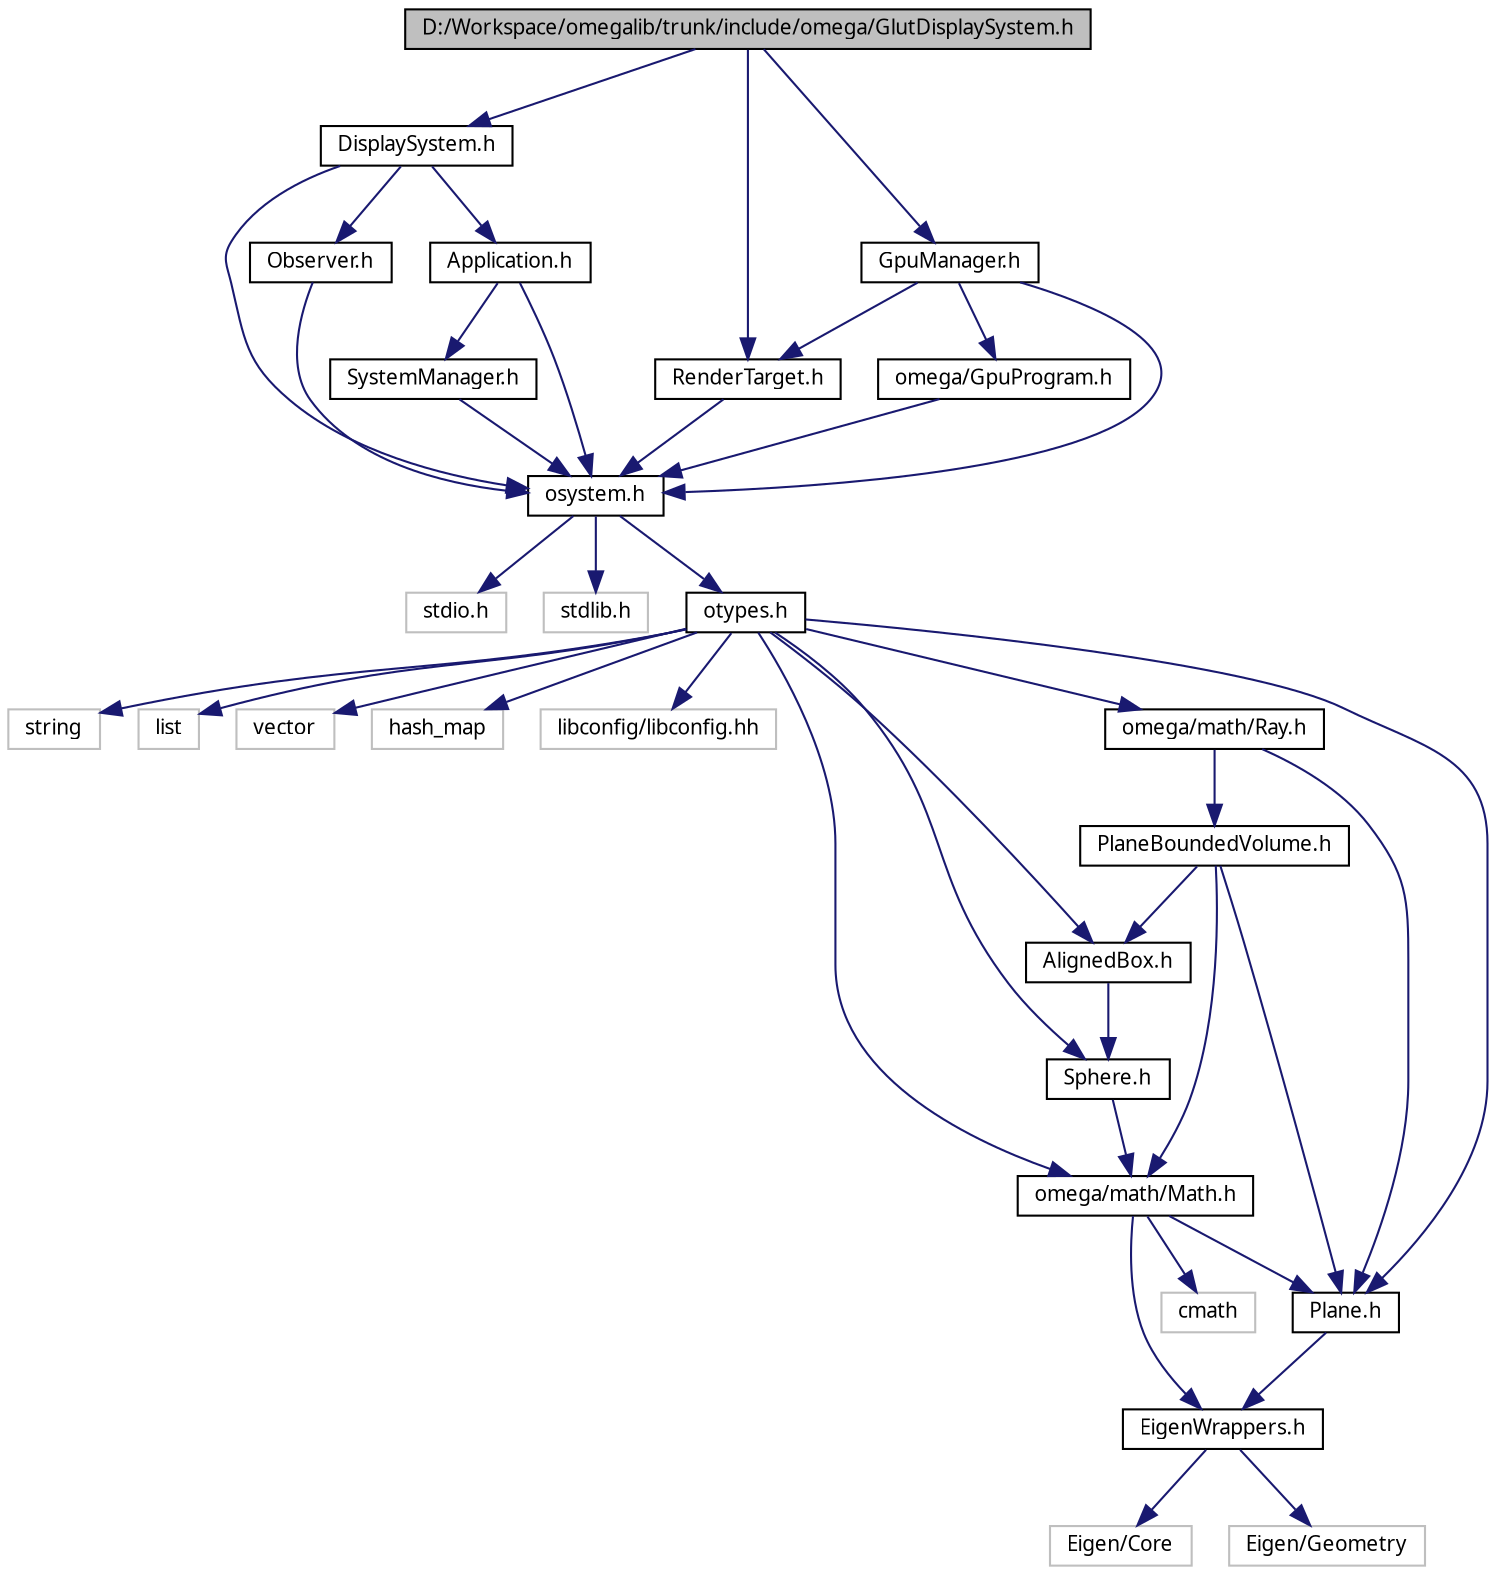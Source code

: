 digraph G
{
  bgcolor="transparent";
  edge [fontname="FreeSans.ttf",fontsize="10",labelfontname="FreeSans.ttf",labelfontsize="10"];
  node [fontname="FreeSans.ttf",fontsize="10",shape=record];
  Node1 [label="D:/Workspace/omegalib/trunk/include/omega/GlutDisplaySystem.h",height=0.2,width=0.4,color="black", fillcolor="grey75", style="filled" fontcolor="black"];
  Node1 -> Node2 [color="midnightblue",fontsize="10",style="solid",fontname="FreeSans.ttf"];
  Node2 [label="DisplaySystem.h",height=0.2,width=0.4,color="black",URL="$_display_system_8h.html"];
  Node2 -> Node3 [color="midnightblue",fontsize="10",style="solid",fontname="FreeSans.ttf"];
  Node3 [label="osystem.h",height=0.2,width=0.4,color="black",URL="$osystem_8h.html"];
  Node3 -> Node4 [color="midnightblue",fontsize="10",style="solid",fontname="FreeSans.ttf"];
  Node4 [label="stdio.h",height=0.2,width=0.4,color="grey75"];
  Node3 -> Node5 [color="midnightblue",fontsize="10",style="solid",fontname="FreeSans.ttf"];
  Node5 [label="stdlib.h",height=0.2,width=0.4,color="grey75"];
  Node3 -> Node6 [color="midnightblue",fontsize="10",style="solid",fontname="FreeSans.ttf"];
  Node6 [label="otypes.h",height=0.2,width=0.4,color="black",URL="$otypes_8h.html"];
  Node6 -> Node7 [color="midnightblue",fontsize="10",style="solid",fontname="FreeSans.ttf"];
  Node7 [label="string",height=0.2,width=0.4,color="grey75"];
  Node6 -> Node8 [color="midnightblue",fontsize="10",style="solid",fontname="FreeSans.ttf"];
  Node8 [label="list",height=0.2,width=0.4,color="grey75"];
  Node6 -> Node9 [color="midnightblue",fontsize="10",style="solid",fontname="FreeSans.ttf"];
  Node9 [label="vector",height=0.2,width=0.4,color="grey75"];
  Node6 -> Node10 [color="midnightblue",fontsize="10",style="solid",fontname="FreeSans.ttf"];
  Node10 [label="hash_map",height=0.2,width=0.4,color="grey75"];
  Node6 -> Node11 [color="midnightblue",fontsize="10",style="solid",fontname="FreeSans.ttf"];
  Node11 [label="libconfig/libconfig.hh",height=0.2,width=0.4,color="grey75"];
  Node6 -> Node12 [color="midnightblue",fontsize="10",style="solid",fontname="FreeSans.ttf"];
  Node12 [label="omega/math/Math.h",height=0.2,width=0.4,color="black",URL="$_math_8h.html"];
  Node12 -> Node13 [color="midnightblue",fontsize="10",style="solid",fontname="FreeSans.ttf"];
  Node13 [label="cmath",height=0.2,width=0.4,color="grey75"];
  Node12 -> Node14 [color="midnightblue",fontsize="10",style="solid",fontname="FreeSans.ttf"];
  Node14 [label="Plane.h",height=0.2,width=0.4,color="black",URL="$_plane_8h.html"];
  Node14 -> Node15 [color="midnightblue",fontsize="10",style="solid",fontname="FreeSans.ttf"];
  Node15 [label="EigenWrappers.h",height=0.2,width=0.4,color="black",URL="$_eigen_wrappers_8h.html"];
  Node15 -> Node16 [color="midnightblue",fontsize="10",style="solid",fontname="FreeSans.ttf"];
  Node16 [label="Eigen/Core",height=0.2,width=0.4,color="grey75"];
  Node15 -> Node17 [color="midnightblue",fontsize="10",style="solid",fontname="FreeSans.ttf"];
  Node17 [label="Eigen/Geometry",height=0.2,width=0.4,color="grey75"];
  Node12 -> Node15 [color="midnightblue",fontsize="10",style="solid",fontname="FreeSans.ttf"];
  Node6 -> Node18 [color="midnightblue",fontsize="10",style="solid",fontname="FreeSans.ttf"];
  Node18 [label="omega/math/Ray.h",height=0.2,width=0.4,color="black",URL="$_ray_8h.html"];
  Node18 -> Node14 [color="midnightblue",fontsize="10",style="solid",fontname="FreeSans.ttf"];
  Node18 -> Node19 [color="midnightblue",fontsize="10",style="solid",fontname="FreeSans.ttf"];
  Node19 [label="PlaneBoundedVolume.h",height=0.2,width=0.4,color="black",URL="$_plane_bounded_volume_8h.html"];
  Node19 -> Node20 [color="midnightblue",fontsize="10",style="solid",fontname="FreeSans.ttf"];
  Node20 [label="AlignedBox.h",height=0.2,width=0.4,color="black",URL="$_aligned_box_8h.html"];
  Node20 -> Node21 [color="midnightblue",fontsize="10",style="solid",fontname="FreeSans.ttf"];
  Node21 [label="Sphere.h",height=0.2,width=0.4,color="black",URL="$_sphere_8h.html"];
  Node21 -> Node12 [color="midnightblue",fontsize="10",style="solid",fontname="FreeSans.ttf"];
  Node19 -> Node12 [color="midnightblue",fontsize="10",style="solid",fontname="FreeSans.ttf"];
  Node19 -> Node14 [color="midnightblue",fontsize="10",style="solid",fontname="FreeSans.ttf"];
  Node6 -> Node20 [color="midnightblue",fontsize="10",style="solid",fontname="FreeSans.ttf"];
  Node6 -> Node21 [color="midnightblue",fontsize="10",style="solid",fontname="FreeSans.ttf"];
  Node6 -> Node14 [color="midnightblue",fontsize="10",style="solid",fontname="FreeSans.ttf"];
  Node2 -> Node22 [color="midnightblue",fontsize="10",style="solid",fontname="FreeSans.ttf"];
  Node22 [label="Observer.h",height=0.2,width=0.4,color="black",URL="$_observer_8h.html"];
  Node22 -> Node3 [color="midnightblue",fontsize="10",style="solid",fontname="FreeSans.ttf"];
  Node2 -> Node23 [color="midnightblue",fontsize="10",style="solid",fontname="FreeSans.ttf"];
  Node23 [label="Application.h",height=0.2,width=0.4,color="black",URL="$_application_8h.html"];
  Node23 -> Node3 [color="midnightblue",fontsize="10",style="solid",fontname="FreeSans.ttf"];
  Node23 -> Node24 [color="midnightblue",fontsize="10",style="solid",fontname="FreeSans.ttf"];
  Node24 [label="SystemManager.h",height=0.2,width=0.4,color="black",URL="$_system_manager_8h.html"];
  Node24 -> Node3 [color="midnightblue",fontsize="10",style="solid",fontname="FreeSans.ttf"];
  Node1 -> Node25 [color="midnightblue",fontsize="10",style="solid",fontname="FreeSans.ttf"];
  Node25 [label="RenderTarget.h",height=0.2,width=0.4,color="black",URL="$_render_target_8h.html"];
  Node25 -> Node3 [color="midnightblue",fontsize="10",style="solid",fontname="FreeSans.ttf"];
  Node1 -> Node26 [color="midnightblue",fontsize="10",style="solid",fontname="FreeSans.ttf"];
  Node26 [label="GpuManager.h",height=0.2,width=0.4,color="black",URL="$_gpu_manager_8h.html"];
  Node26 -> Node3 [color="midnightblue",fontsize="10",style="solid",fontname="FreeSans.ttf"];
  Node26 -> Node27 [color="midnightblue",fontsize="10",style="solid",fontname="FreeSans.ttf"];
  Node27 [label="omega/GpuProgram.h",height=0.2,width=0.4,color="black",URL="$_gpu_program_8h.html"];
  Node27 -> Node3 [color="midnightblue",fontsize="10",style="solid",fontname="FreeSans.ttf"];
  Node26 -> Node25 [color="midnightblue",fontsize="10",style="solid",fontname="FreeSans.ttf"];
}
